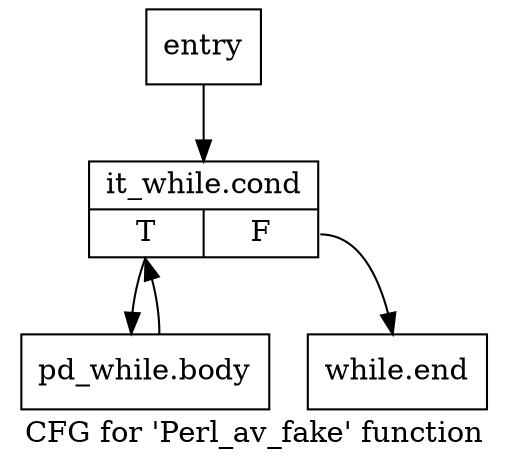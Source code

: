 digraph "CFG for 'Perl_av_fake' function" {
	label="CFG for 'Perl_av_fake' function";

	Node0x22280c0 [shape=record,label="{entry}"];
	Node0x22280c0 -> Node0x2228110;
	Node0x2228110 [shape=record,label="{it_while.cond|{<s0>T|<s1>F}}"];
	Node0x2228110:s0 -> Node0x2228160;
	Node0x2228110:s1 -> Node0x22281b0;
	Node0x2228160 [shape=record,label="{pd_while.body}"];
	Node0x2228160 -> Node0x2228110;
	Node0x22281b0 [shape=record,label="{while.end}"];
}
